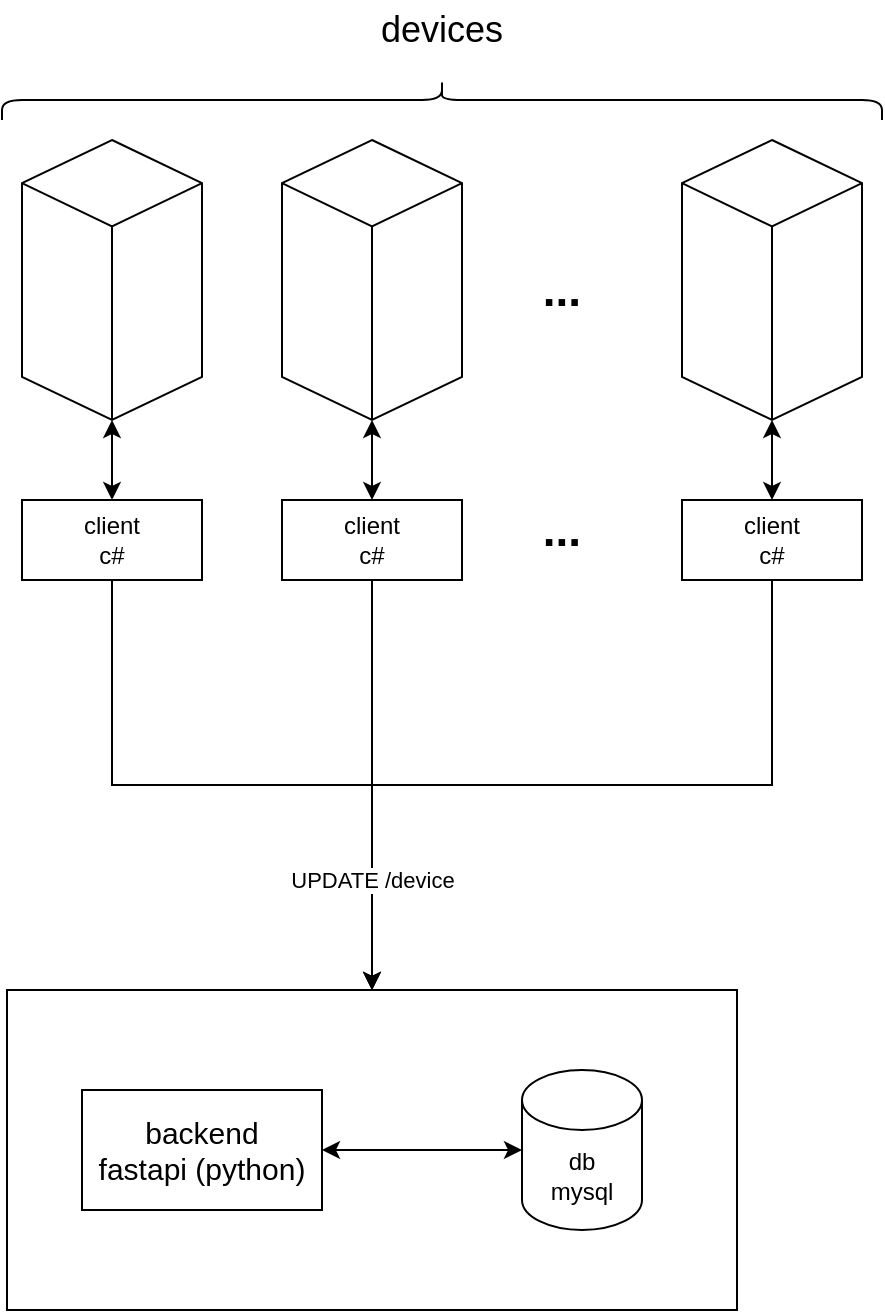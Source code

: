 <mxfile version="21.0.6" type="github">
  <diagram name="Страница 1" id="d7_1ZnjXw10BxYz-Pu5-">
    <mxGraphModel dx="1434" dy="750" grid="1" gridSize="10" guides="1" tooltips="1" connect="1" arrows="1" fold="1" page="1" pageScale="1" pageWidth="827" pageHeight="1169" math="0" shadow="0">
      <root>
        <mxCell id="0" />
        <mxCell id="1" parent="0" />
        <mxCell id="7fV9h47dfjSvaiMQt5YR-9" value="" style="rounded=0;whiteSpace=wrap;html=1;" vertex="1" parent="1">
          <mxGeometry x="122.5" y="505" width="365" height="160" as="geometry" />
        </mxCell>
        <mxCell id="7fV9h47dfjSvaiMQt5YR-1" value="db&lt;br&gt;mysql" style="shape=cylinder3;whiteSpace=wrap;html=1;boundedLbl=1;backgroundOutline=1;size=15;" vertex="1" parent="1">
          <mxGeometry x="380" y="545" width="60" height="80" as="geometry" />
        </mxCell>
        <mxCell id="7fV9h47dfjSvaiMQt5YR-15" value="" style="edgeStyle=orthogonalEdgeStyle;rounded=0;orthogonalLoop=1;jettySize=auto;html=1;startArrow=classic;startFill=1;" edge="1" parent="1" source="7fV9h47dfjSvaiMQt5YR-2" target="7fV9h47dfjSvaiMQt5YR-10">
          <mxGeometry relative="1" as="geometry" />
        </mxCell>
        <mxCell id="7fV9h47dfjSvaiMQt5YR-2" value="" style="html=1;whiteSpace=wrap;shape=isoCube2;backgroundOutline=1;isoAngle=15;" vertex="1" parent="1">
          <mxGeometry x="130" y="80" width="90" height="140" as="geometry" />
        </mxCell>
        <mxCell id="7fV9h47dfjSvaiMQt5YR-16" value="" style="edgeStyle=orthogonalEdgeStyle;rounded=0;orthogonalLoop=1;jettySize=auto;html=1;startArrow=classic;startFill=1;" edge="1" parent="1" source="7fV9h47dfjSvaiMQt5YR-3" target="7fV9h47dfjSvaiMQt5YR-12">
          <mxGeometry relative="1" as="geometry" />
        </mxCell>
        <mxCell id="7fV9h47dfjSvaiMQt5YR-3" value="" style="html=1;whiteSpace=wrap;shape=isoCube2;backgroundOutline=1;isoAngle=15;" vertex="1" parent="1">
          <mxGeometry x="260" y="80" width="90" height="140" as="geometry" />
        </mxCell>
        <mxCell id="7fV9h47dfjSvaiMQt5YR-17" value="" style="edgeStyle=orthogonalEdgeStyle;rounded=0;orthogonalLoop=1;jettySize=auto;html=1;startArrow=classic;startFill=1;" edge="1" parent="1" source="7fV9h47dfjSvaiMQt5YR-4" target="7fV9h47dfjSvaiMQt5YR-13">
          <mxGeometry relative="1" as="geometry" />
        </mxCell>
        <mxCell id="7fV9h47dfjSvaiMQt5YR-4" value="" style="html=1;whiteSpace=wrap;shape=isoCube2;backgroundOutline=1;isoAngle=15;" vertex="1" parent="1">
          <mxGeometry x="460" y="80" width="90" height="140" as="geometry" />
        </mxCell>
        <mxCell id="7fV9h47dfjSvaiMQt5YR-5" value="&lt;font style=&quot;font-size: 18px;&quot;&gt;devices&lt;/font&gt;" style="text;html=1;strokeColor=none;fillColor=none;align=center;verticalAlign=middle;whiteSpace=wrap;rounded=0;" vertex="1" parent="1">
          <mxGeometry x="310" y="10" width="60" height="30" as="geometry" />
        </mxCell>
        <mxCell id="7fV9h47dfjSvaiMQt5YR-8" style="edgeStyle=orthogonalEdgeStyle;rounded=0;orthogonalLoop=1;jettySize=auto;html=1;entryX=0;entryY=0.5;entryDx=0;entryDy=0;entryPerimeter=0;startArrow=classic;startFill=1;" edge="1" parent="1" source="7fV9h47dfjSvaiMQt5YR-6" target="7fV9h47dfjSvaiMQt5YR-1">
          <mxGeometry relative="1" as="geometry" />
        </mxCell>
        <mxCell id="7fV9h47dfjSvaiMQt5YR-6" value="&lt;font style=&quot;font-size: 15px;&quot;&gt;backend&lt;br&gt;fastapi (python)&lt;/font&gt;" style="rounded=0;whiteSpace=wrap;html=1;" vertex="1" parent="1">
          <mxGeometry x="160" y="555" width="120" height="60" as="geometry" />
        </mxCell>
        <mxCell id="7fV9h47dfjSvaiMQt5YR-7" value="&lt;font size=&quot;1&quot; style=&quot;&quot;&gt;&lt;b style=&quot;font-size: 23px;&quot;&gt;...&lt;/b&gt;&lt;/font&gt;" style="text;html=1;strokeColor=none;fillColor=none;align=center;verticalAlign=middle;whiteSpace=wrap;rounded=0;" vertex="1" parent="1">
          <mxGeometry x="370" y="140" width="60" height="30" as="geometry" />
        </mxCell>
        <mxCell id="7fV9h47dfjSvaiMQt5YR-20" style="edgeStyle=orthogonalEdgeStyle;rounded=0;orthogonalLoop=1;jettySize=auto;html=1;entryX=0.5;entryY=0;entryDx=0;entryDy=0;" edge="1" parent="1" source="7fV9h47dfjSvaiMQt5YR-10" target="7fV9h47dfjSvaiMQt5YR-9">
          <mxGeometry relative="1" as="geometry" />
        </mxCell>
        <mxCell id="7fV9h47dfjSvaiMQt5YR-10" value="client&lt;br&gt;c#" style="rounded=0;whiteSpace=wrap;html=1;" vertex="1" parent="1">
          <mxGeometry x="130" y="260" width="90" height="40" as="geometry" />
        </mxCell>
        <mxCell id="7fV9h47dfjSvaiMQt5YR-11" value="" style="shape=curlyBracket;whiteSpace=wrap;html=1;rounded=1;flipH=1;labelPosition=right;verticalLabelPosition=middle;align=left;verticalAlign=middle;rotation=-90;" vertex="1" parent="1">
          <mxGeometry x="330" y="-160" width="20" height="440" as="geometry" />
        </mxCell>
        <mxCell id="7fV9h47dfjSvaiMQt5YR-19" style="edgeStyle=orthogonalEdgeStyle;rounded=0;orthogonalLoop=1;jettySize=auto;html=1;" edge="1" parent="1" source="7fV9h47dfjSvaiMQt5YR-12" target="7fV9h47dfjSvaiMQt5YR-9">
          <mxGeometry relative="1" as="geometry" />
        </mxCell>
        <mxCell id="7fV9h47dfjSvaiMQt5YR-12" value="client&lt;br&gt;c#" style="rounded=0;whiteSpace=wrap;html=1;" vertex="1" parent="1">
          <mxGeometry x="260" y="260" width="90" height="40" as="geometry" />
        </mxCell>
        <mxCell id="7fV9h47dfjSvaiMQt5YR-18" style="edgeStyle=orthogonalEdgeStyle;rounded=0;orthogonalLoop=1;jettySize=auto;html=1;exitX=0.5;exitY=1;exitDx=0;exitDy=0;entryX=0.5;entryY=0;entryDx=0;entryDy=0;" edge="1" parent="1" source="7fV9h47dfjSvaiMQt5YR-13" target="7fV9h47dfjSvaiMQt5YR-9">
          <mxGeometry relative="1" as="geometry" />
        </mxCell>
        <mxCell id="7fV9h47dfjSvaiMQt5YR-21" value="UPDATE /device" style="edgeLabel;html=1;align=center;verticalAlign=middle;resizable=0;points=[];" vertex="1" connectable="0" parent="7fV9h47dfjSvaiMQt5YR-18">
          <mxGeometry x="0.659" relative="1" as="geometry">
            <mxPoint y="14" as="offset" />
          </mxGeometry>
        </mxCell>
        <mxCell id="7fV9h47dfjSvaiMQt5YR-13" value="client&lt;br&gt;c#" style="rounded=0;whiteSpace=wrap;html=1;" vertex="1" parent="1">
          <mxGeometry x="460" y="260" width="90" height="40" as="geometry" />
        </mxCell>
        <mxCell id="7fV9h47dfjSvaiMQt5YR-14" value="&lt;font size=&quot;1&quot; style=&quot;&quot;&gt;&lt;b style=&quot;font-size: 23px;&quot;&gt;...&lt;/b&gt;&lt;/font&gt;" style="text;html=1;strokeColor=none;fillColor=none;align=center;verticalAlign=middle;whiteSpace=wrap;rounded=0;" vertex="1" parent="1">
          <mxGeometry x="370" y="260" width="60" height="30" as="geometry" />
        </mxCell>
      </root>
    </mxGraphModel>
  </diagram>
</mxfile>
